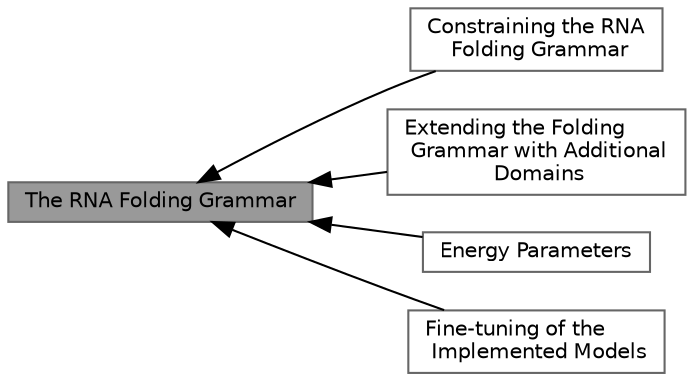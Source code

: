 digraph "The RNA Folding Grammar"
{
 // INTERACTIVE_SVG=YES
 // LATEX_PDF_SIZE
  bgcolor="transparent";
  edge [fontname=Helvetica,fontsize=10,labelfontname=Helvetica,labelfontsize=10];
  node [fontname=Helvetica,fontsize=10,shape=box,height=0.2,width=0.4];
  rankdir=LR;
  Node5 [label="Constraining the RNA\l Folding Grammar",height=0.2,width=0.4,color="grey40", fillcolor="white", style="filled",URL="$group__constraints.html",tooltip="This module provides general functions that allow for an easy control of constrained secondary struct..."];
  Node4 [label="Extending the Folding\l Grammar with Additional\l Domains",height=0.2,width=0.4,color="grey40", fillcolor="white", style="filled",URL="$group__domains.html",tooltip="This module covers simple and straight-forward extensions to the RNA folding grammar."];
  Node3 [label="Energy Parameters",height=0.2,width=0.4,color="grey40", fillcolor="white", style="filled",URL="$group__energy__parameters.html",tooltip="All relevant functions to retrieve and copy pre-calculated energy parameter sets as well as reading/w..."];
  Node1 [label="The RNA Folding Grammar",height=0.2,width=0.4,color="gray40", fillcolor="grey60", style="filled", fontcolor="black",tooltip="The RNA folding grammar as implemented in RNAlib."];
  Node2 [label="Fine-tuning of the\l Implemented Models",height=0.2,width=0.4,color="grey40", fillcolor="white", style="filled",URL="$group__model__details.html",tooltip="Functions and data structures to fine-tune the implemented secondary structure evaluation model."];
  Node1->Node2 [shape=plaintext, dir="back", style="solid"];
  Node1->Node3 [shape=plaintext, dir="back", style="solid"];
  Node1->Node4 [shape=plaintext, dir="back", style="solid"];
  Node1->Node5 [shape=plaintext, dir="back", style="solid"];
}
